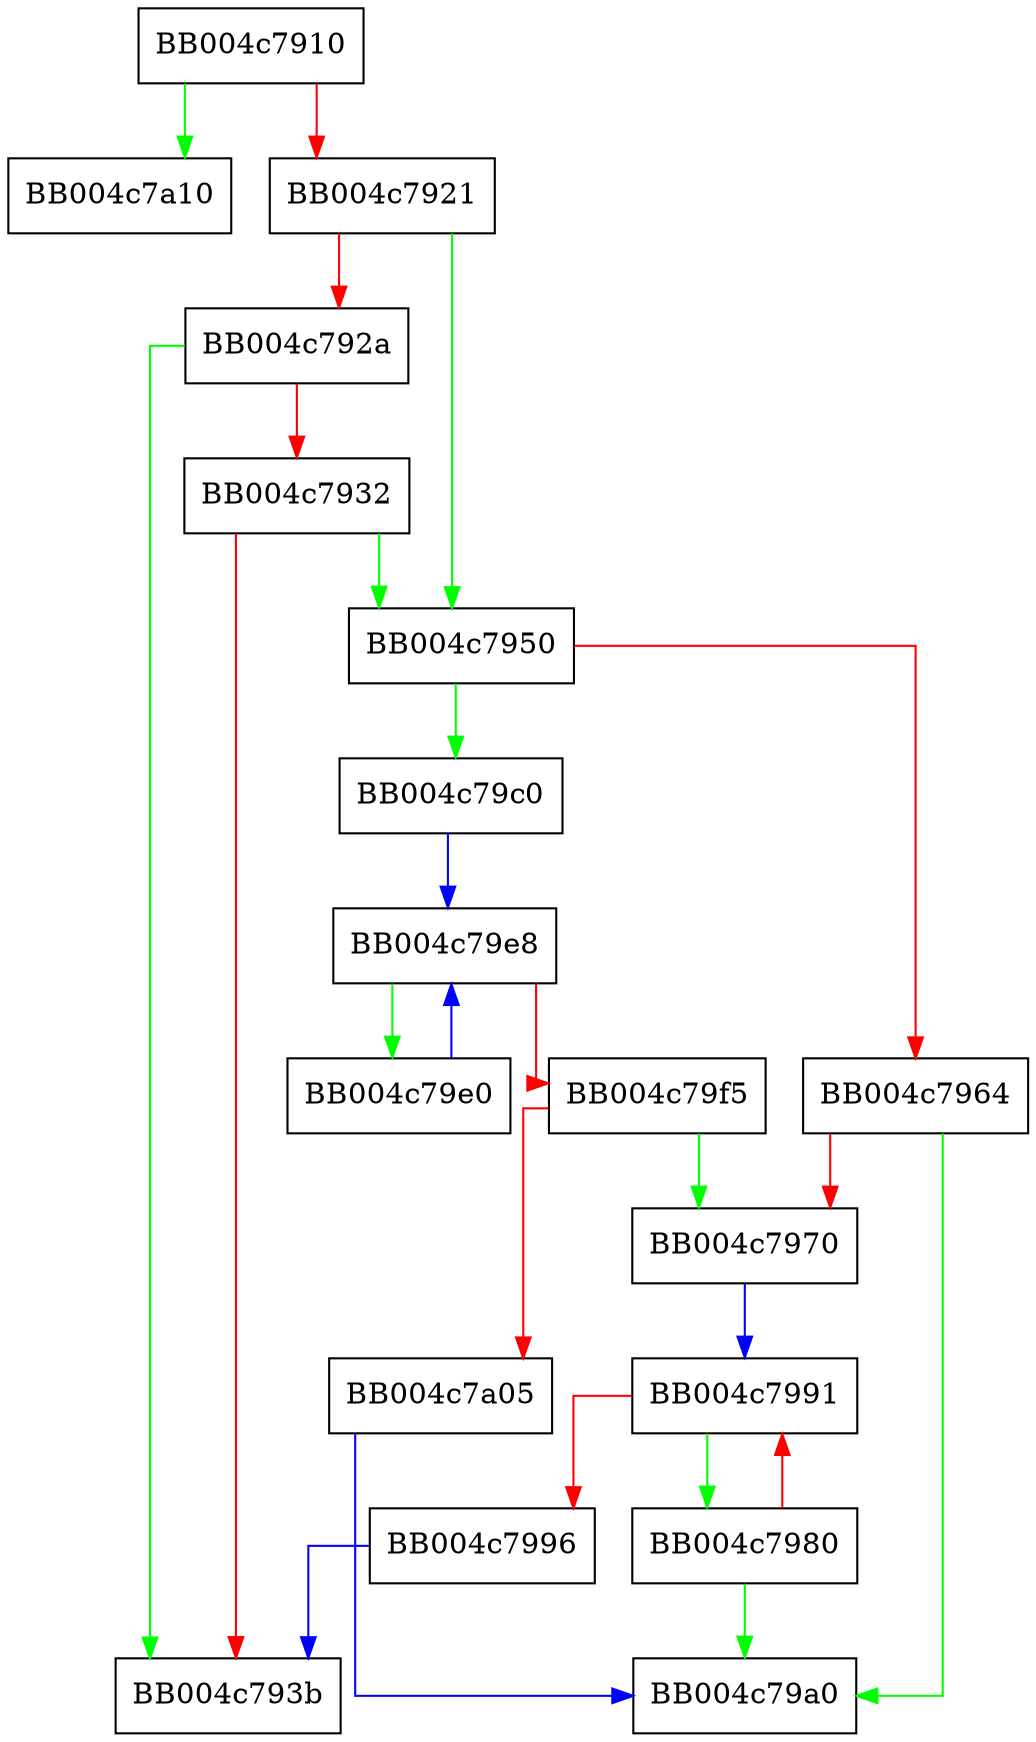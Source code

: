 digraph ssl3_pending {
  node [shape="box"];
  graph [splines=ortho];
  BB004c7910 -> BB004c7a10 [color="green"];
  BB004c7910 -> BB004c7921 [color="red"];
  BB004c7921 -> BB004c7950 [color="green"];
  BB004c7921 -> BB004c792a [color="red"];
  BB004c792a -> BB004c793b [color="green"];
  BB004c792a -> BB004c7932 [color="red"];
  BB004c7932 -> BB004c7950 [color="green"];
  BB004c7932 -> BB004c793b [color="red"];
  BB004c7950 -> BB004c79c0 [color="green"];
  BB004c7950 -> BB004c7964 [color="red"];
  BB004c7964 -> BB004c79a0 [color="green"];
  BB004c7964 -> BB004c7970 [color="red"];
  BB004c7970 -> BB004c7991 [color="blue"];
  BB004c7980 -> BB004c79a0 [color="green"];
  BB004c7980 -> BB004c7991 [color="red"];
  BB004c7991 -> BB004c7980 [color="green"];
  BB004c7991 -> BB004c7996 [color="red"];
  BB004c7996 -> BB004c793b [color="blue"];
  BB004c79c0 -> BB004c79e8 [color="blue"];
  BB004c79e0 -> BB004c79e8 [color="blue"];
  BB004c79e8 -> BB004c79e0 [color="green"];
  BB004c79e8 -> BB004c79f5 [color="red"];
  BB004c79f5 -> BB004c7970 [color="green"];
  BB004c79f5 -> BB004c7a05 [color="red"];
  BB004c7a05 -> BB004c79a0 [color="blue"];
}
